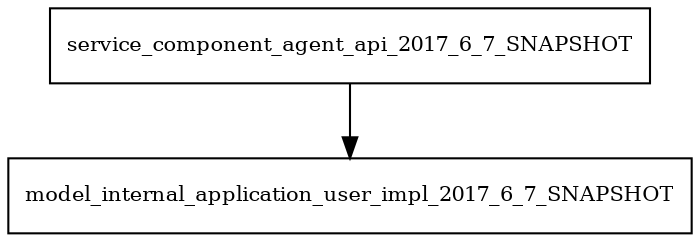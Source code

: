 digraph service_component_agent_api_2017_6_7_SNAPSHOT_dependencies {
  node [shape = box, fontsize=10.0];
  service_component_agent_api_2017_6_7_SNAPSHOT -> model_internal_application_user_impl_2017_6_7_SNAPSHOT;
}
